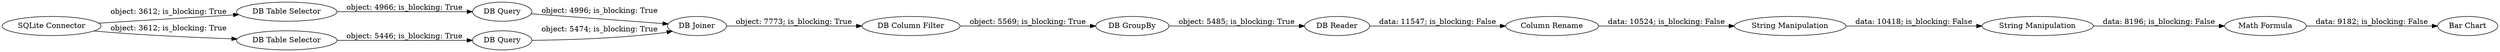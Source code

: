 digraph {
	"8338060858029242769_15" [label="Math Formula"]
	"8338060858029242769_8" [label="DB Column Filter"]
	"8338060858029242769_10" [label="DB GroupBy"]
	"8338060858029242769_14" [label="DB Reader"]
	"8338060858029242769_3" [label="DB Table Selector"]
	"8338060858029242769_16" [label="Column Rename"]
	"8338060858029242769_21" [label="DB Query"]
	"8338060858029242769_18" [label="String Manipulation"]
	"8338060858029242769_20" [label="DB Query"]
	"8338060858029242769_17" [label="String Manipulation"]
	"8338060858029242769_19" [label="Bar Chart"]
	"8338060858029242769_2" [label="DB Table Selector"]
	"8338060858029242769_4" [label="DB Joiner"]
	"8338060858029242769_13" [label="SQLite Connector"]
	"8338060858029242769_15" -> "8338060858029242769_19" [label="data: 9182; is_blocking: False"]
	"8338060858029242769_21" -> "8338060858029242769_4" [label="object: 5474; is_blocking: True"]
	"8338060858029242769_8" -> "8338060858029242769_10" [label="object: 5569; is_blocking: True"]
	"8338060858029242769_4" -> "8338060858029242769_8" [label="object: 7773; is_blocking: True"]
	"8338060858029242769_10" -> "8338060858029242769_14" [label="object: 5485; is_blocking: True"]
	"8338060858029242769_13" -> "8338060858029242769_3" [label="object: 3612; is_blocking: True"]
	"8338060858029242769_3" -> "8338060858029242769_20" [label="object: 4966; is_blocking: True"]
	"8338060858029242769_13" -> "8338060858029242769_2" [label="object: 3612; is_blocking: True"]
	"8338060858029242769_17" -> "8338060858029242769_18" [label="data: 10418; is_blocking: False"]
	"8338060858029242769_20" -> "8338060858029242769_4" [label="object: 4996; is_blocking: True"]
	"8338060858029242769_18" -> "8338060858029242769_15" [label="data: 8196; is_blocking: False"]
	"8338060858029242769_14" -> "8338060858029242769_16" [label="data: 11547; is_blocking: False"]
	"8338060858029242769_2" -> "8338060858029242769_21" [label="object: 5446; is_blocking: True"]
	"8338060858029242769_16" -> "8338060858029242769_17" [label="data: 10524; is_blocking: False"]
	rankdir=LR
}
